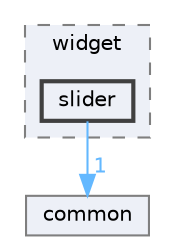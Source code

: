 digraph "C:/microchip/harmony3/gfx/middleware/legato/library/src/gfx/legato/widget/slider"
{
 // INTERACTIVE_SVG=YES
 // LATEX_PDF_SIZE
  bgcolor="transparent";
  edge [fontname=Helvetica,fontsize=10,labelfontname=Helvetica,labelfontsize=10];
  node [fontname=Helvetica,fontsize=10,shape=box,height=0.2,width=0.4];
  compound=true
  subgraph clusterdir_139e39c2cbbb9c4d4856e374ea12d038 {
    graph [ bgcolor="#edf0f7", pencolor="grey50", label="widget", fontname=Helvetica,fontsize=10 style="filled,dashed", URL="dir_139e39c2cbbb9c4d4856e374ea12d038.html",tooltip=""]
  dir_a90675f66de8e5615bc57b77bd97da8a [label="slider", fillcolor="#edf0f7", color="grey25", style="filled,bold", URL="dir_a90675f66de8e5615bc57b77bd97da8a.html",tooltip=""];
  }
  dir_b3f224f181338695a4734ca3080f2eb5 [label="common", fillcolor="#edf0f7", color="grey50", style="filled", URL="dir_b3f224f181338695a4734ca3080f2eb5.html",tooltip=""];
  dir_a90675f66de8e5615bc57b77bd97da8a->dir_b3f224f181338695a4734ca3080f2eb5 [headlabel="1", labeldistance=1.5 headhref="dir_000095_000011.html" color="steelblue1" fontcolor="steelblue1"];
}
